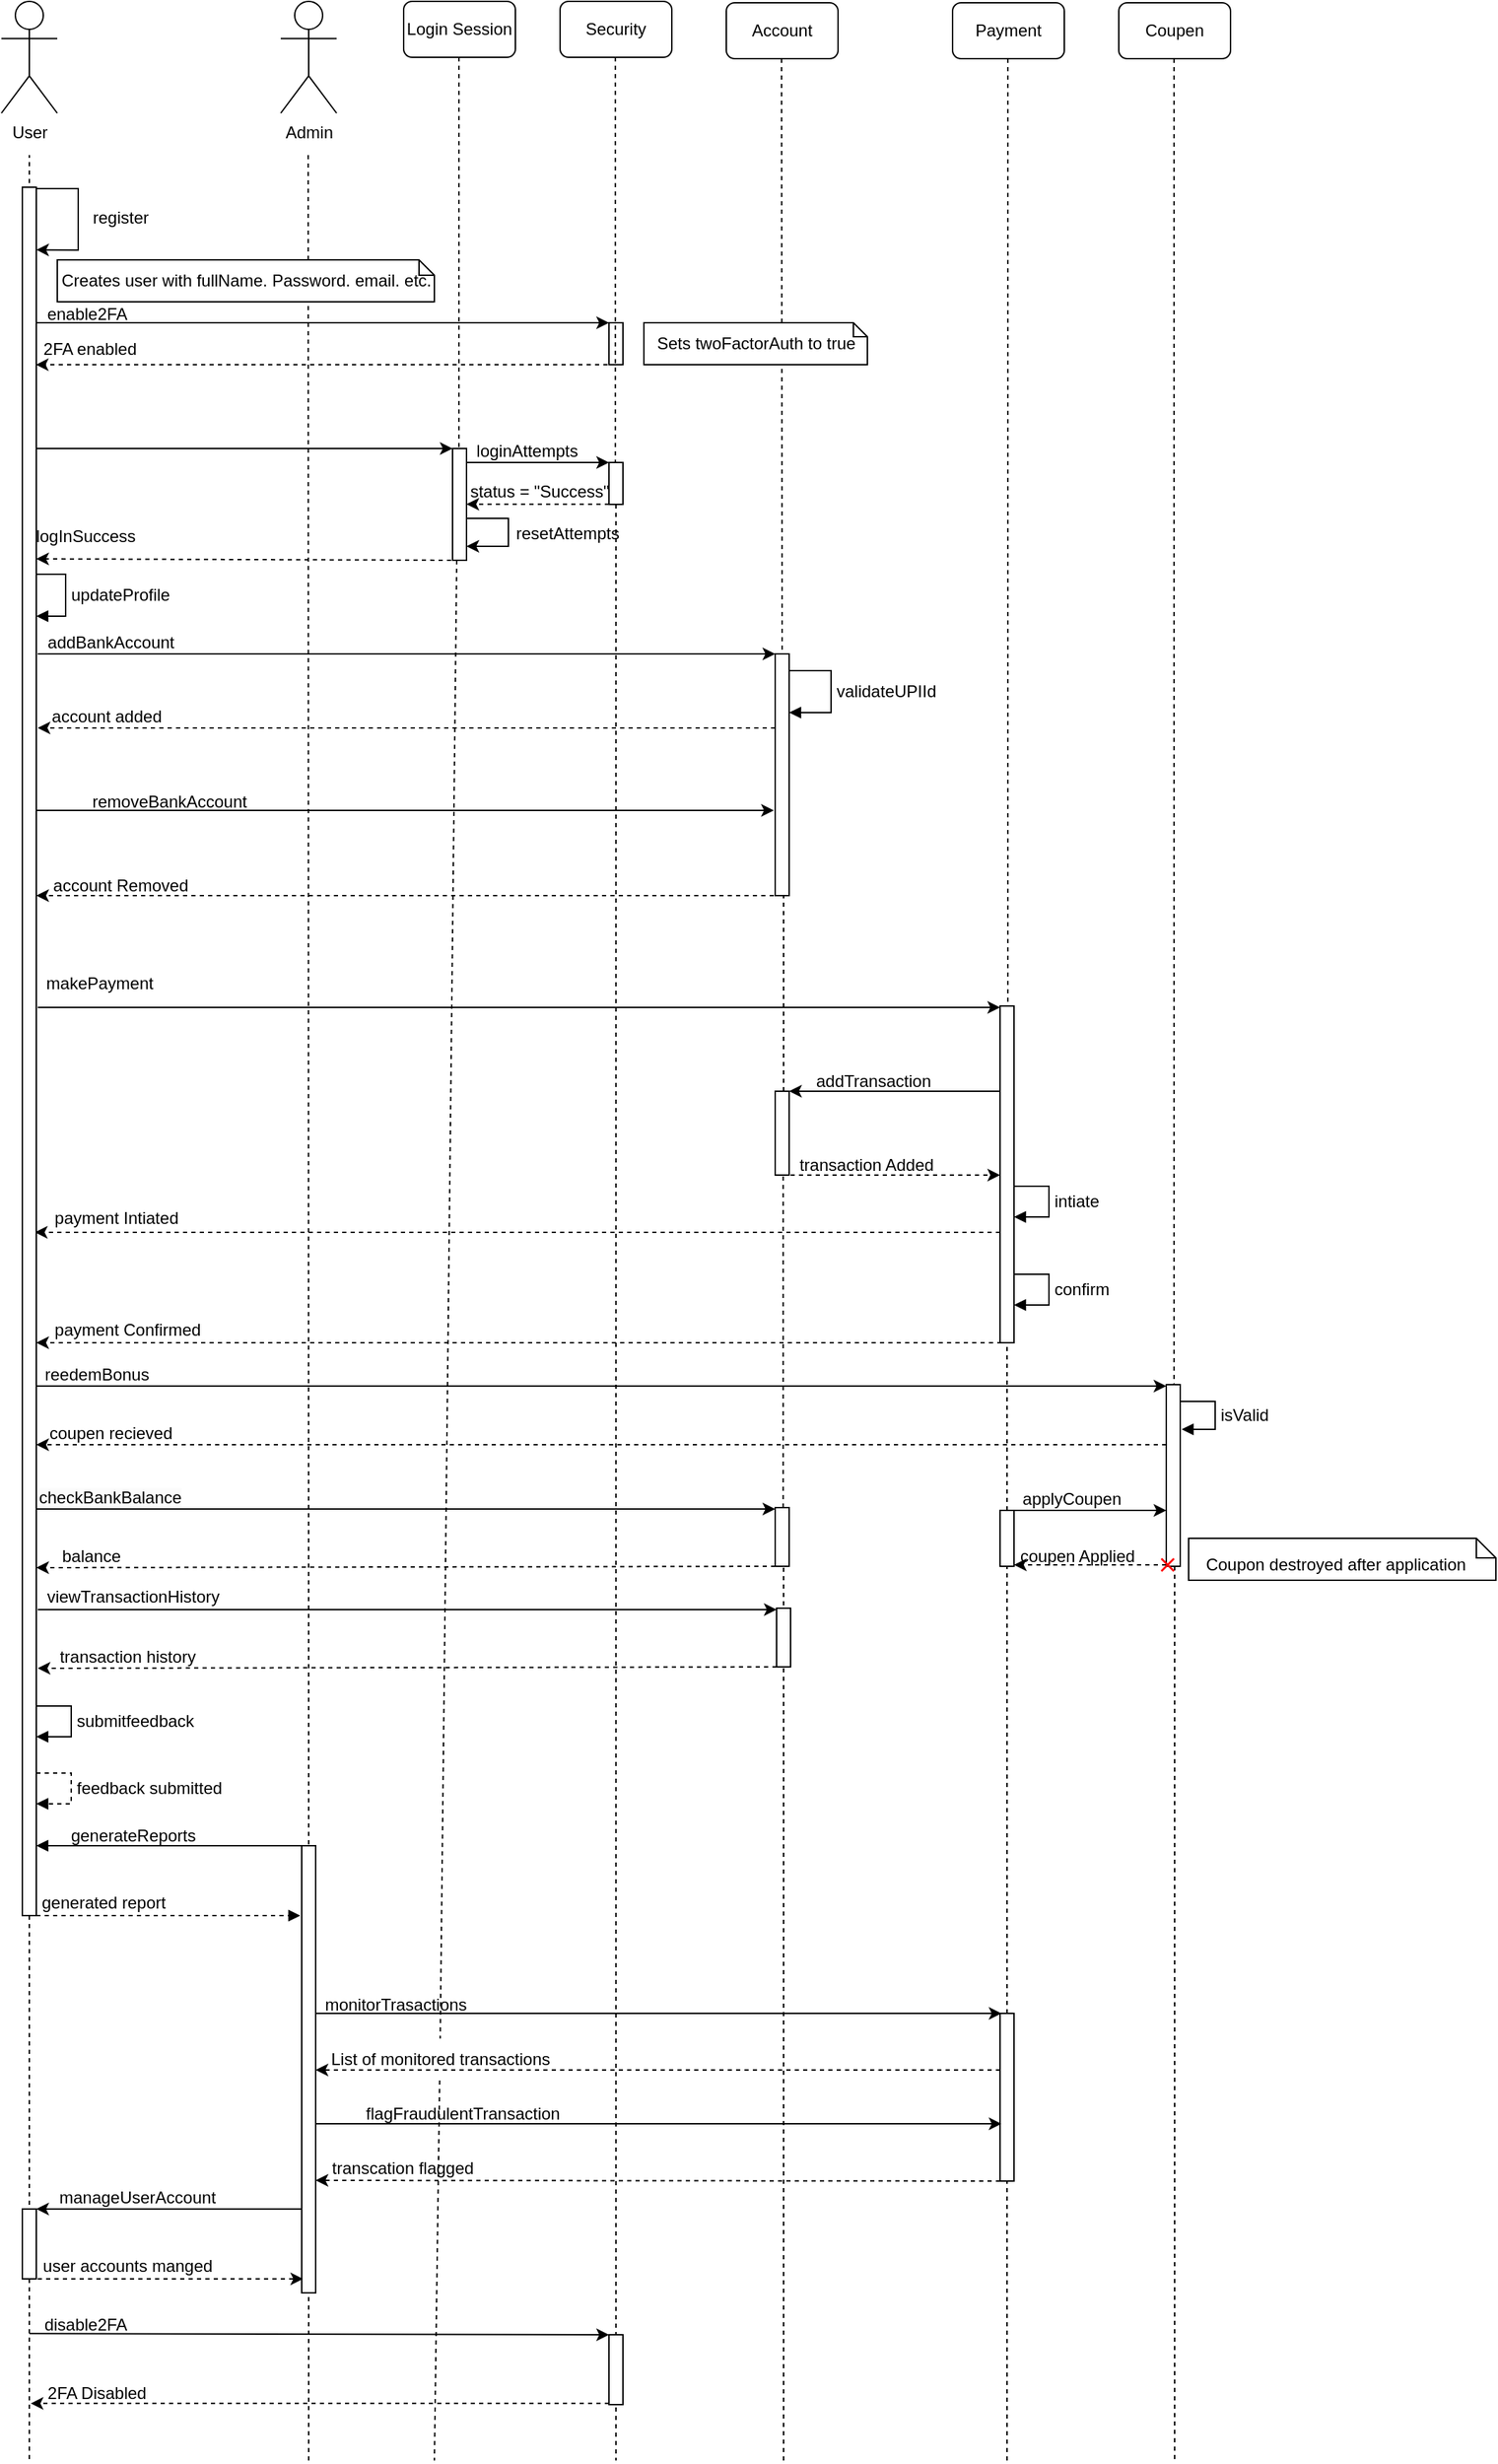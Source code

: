 <mxfile version="21.6.8" type="device">
  <diagram name="Page-1" id="2YBvvXClWsGukQMizWep">
    <mxGraphModel dx="5885" dy="2090" grid="1" gridSize="10" guides="1" tooltips="1" connect="1" arrows="1" fold="1" page="1" pageScale="1" pageWidth="850" pageHeight="1100" math="0" shadow="0">
      <root>
        <mxCell id="0" />
        <mxCell id="1" parent="0" />
        <mxCell id="_C8xXGKPiyyqe-oRyFKB-127" value="" style="endArrow=none;dashed=1;html=1;rounded=0;" edge="1" parent="1">
          <mxGeometry width="50" height="50" relative="1" as="geometry">
            <mxPoint x="-1460.34" y="150" as="sourcePoint" />
            <mxPoint x="-1460" y="1360" as="targetPoint" />
          </mxGeometry>
        </mxCell>
        <mxCell id="_C8xXGKPiyyqe-oRyFKB-1" value="User" style="shape=umlActor;verticalLabelPosition=bottom;verticalAlign=top;html=1;outlineConnect=0;" vertex="1" parent="1">
          <mxGeometry x="-1680" y="40" width="40" height="80" as="geometry" />
        </mxCell>
        <mxCell id="_C8xXGKPiyyqe-oRyFKB-3" value="Admin" style="shape=umlActor;verticalLabelPosition=bottom;verticalAlign=top;html=1;outlineConnect=0;" vertex="1" parent="1">
          <mxGeometry x="-1480" y="40" width="40" height="80" as="geometry" />
        </mxCell>
        <mxCell id="_C8xXGKPiyyqe-oRyFKB-5" value="" style="endArrow=none;dashed=1;html=1;rounded=0;" edge="1" parent="1">
          <mxGeometry width="50" height="50" relative="1" as="geometry">
            <mxPoint x="-1660" y="200" as="sourcePoint" />
            <mxPoint x="-1660" y="150" as="targetPoint" />
          </mxGeometry>
        </mxCell>
        <mxCell id="_C8xXGKPiyyqe-oRyFKB-7" value="" style="endArrow=classic;html=1;rounded=0;entryX=0.5;entryY=0.138;entryDx=0;entryDy=0;entryPerimeter=0;" edge="1" parent="1">
          <mxGeometry width="50" height="50" relative="1" as="geometry">
            <mxPoint x="-1660" y="174" as="sourcePoint" />
            <mxPoint x="-1655" y="217.8" as="targetPoint" />
            <Array as="points">
              <mxPoint x="-1625" y="174" />
              <mxPoint x="-1625" y="218" />
            </Array>
          </mxGeometry>
        </mxCell>
        <mxCell id="_C8xXGKPiyyqe-oRyFKB-11" value="" style="endArrow=classic;html=1;rounded=0;" edge="1" parent="1">
          <mxGeometry width="50" height="50" relative="1" as="geometry">
            <mxPoint x="-1655" y="270" as="sourcePoint" />
            <mxPoint x="-1245" y="270" as="targetPoint" />
          </mxGeometry>
        </mxCell>
        <mxCell id="_C8xXGKPiyyqe-oRyFKB-12" value="" style="shape=note2;boundedLbl=1;whiteSpace=wrap;html=1;size=11;verticalAlign=top;align=center;" vertex="1" parent="1">
          <mxGeometry x="-1640" y="225" width="270" height="30" as="geometry" />
        </mxCell>
        <mxCell id="_C8xXGKPiyyqe-oRyFKB-13" value="Creates user with fullName. Password. email. etc." style="text;html=1;align=center;verticalAlign=middle;resizable=0;points=[];autosize=1;strokeColor=none;fillColor=none;rotation=0;" vertex="1" parent="1">
          <mxGeometry x="-1650" y="225" width="290" height="30" as="geometry" />
        </mxCell>
        <mxCell id="_C8xXGKPiyyqe-oRyFKB-14" value="enable2FA" style="text;html=1;align=center;verticalAlign=middle;resizable=0;points=[];autosize=1;strokeColor=none;fillColor=none;" vertex="1" parent="1">
          <mxGeometry x="-1659" y="249" width="80" height="30" as="geometry" />
        </mxCell>
        <mxCell id="_C8xXGKPiyyqe-oRyFKB-15" value="" style="html=1;labelBackgroundColor=#ffffff;startArrow=none;startFill=0;startSize=6;endArrow=classic;endFill=1;endSize=6;jettySize=auto;orthogonalLoop=1;strokeWidth=1;dashed=1;fontSize=14;rounded=0;entryX=0.087;entryY=1.067;entryDx=0;entryDy=0;entryPerimeter=0;exitX=0.5;exitY=1;exitDx=0;exitDy=0;exitPerimeter=0;" edge="1" parent="1" source="_C8xXGKPiyyqe-oRyFKB-16">
          <mxGeometry width="60" height="60" relative="1" as="geometry">
            <mxPoint x="-1250" y="298" as="sourcePoint" />
            <mxPoint x="-1655.3" y="300.01" as="targetPoint" />
          </mxGeometry>
        </mxCell>
        <mxCell id="_C8xXGKPiyyqe-oRyFKB-18" value="Login Session" style="rounded=1;whiteSpace=wrap;html=1;" vertex="1" parent="1">
          <mxGeometry x="-1392" y="40" width="80" height="40" as="geometry" />
        </mxCell>
        <mxCell id="_C8xXGKPiyyqe-oRyFKB-19" value="2FA enabled" style="text;html=1;align=center;verticalAlign=middle;resizable=0;points=[];autosize=1;strokeColor=none;fillColor=none;" vertex="1" parent="1">
          <mxGeometry x="-1662" y="274" width="90" height="30" as="geometry" />
        </mxCell>
        <mxCell id="_C8xXGKPiyyqe-oRyFKB-21" value="" style="endArrow=none;dashed=1;html=1;rounded=0;" edge="1" parent="1" source="_C8xXGKPiyyqe-oRyFKB-140">
          <mxGeometry width="50" height="50" relative="1" as="geometry">
            <mxPoint x="-1660" y="300" as="sourcePoint" />
            <mxPoint x="-1660" y="1800" as="targetPoint" />
          </mxGeometry>
        </mxCell>
        <mxCell id="_C8xXGKPiyyqe-oRyFKB-22" value="" style="endArrow=none;dashed=1;html=1;rounded=0;" edge="1" parent="1" source="_C8xXGKPiyyqe-oRyFKB-137">
          <mxGeometry width="50" height="50" relative="1" as="geometry">
            <mxPoint x="-1354" y="440" as="sourcePoint" />
            <mxPoint x="-1370" y="1800" as="targetPoint" />
          </mxGeometry>
        </mxCell>
        <mxCell id="_C8xXGKPiyyqe-oRyFKB-23" value="" style="endArrow=classic;html=1;rounded=0;" edge="1" parent="1" target="_C8xXGKPiyyqe-oRyFKB-24">
          <mxGeometry width="50" height="50" relative="1" as="geometry">
            <mxPoint x="-1659" y="360" as="sourcePoint" />
            <mxPoint x="-1360" y="360" as="targetPoint" />
          </mxGeometry>
        </mxCell>
        <mxCell id="_C8xXGKPiyyqe-oRyFKB-25" value="" style="endArrow=none;dashed=1;html=1;rounded=0;" edge="1" parent="1" target="_C8xXGKPiyyqe-oRyFKB-24">
          <mxGeometry width="50" height="50" relative="1" as="geometry">
            <mxPoint x="-1352.42" y="80" as="sourcePoint" />
            <mxPoint x="-1352" y="520" as="targetPoint" />
          </mxGeometry>
        </mxCell>
        <mxCell id="_C8xXGKPiyyqe-oRyFKB-24" value="" style="html=1;points=[];perimeter=orthogonalPerimeter;outlineConnect=0;targetShapes=umlLifeline;portConstraint=eastwest;newEdgeStyle={&quot;edgeStyle&quot;:&quot;elbowEdgeStyle&quot;,&quot;elbow&quot;:&quot;vertical&quot;,&quot;curved&quot;:0,&quot;rounded&quot;:0};" vertex="1" parent="1">
          <mxGeometry x="-1357" y="360" width="10" height="80" as="geometry" />
        </mxCell>
        <mxCell id="_C8xXGKPiyyqe-oRyFKB-26" value="" style="html=1;labelBackgroundColor=#ffffff;startArrow=none;startFill=0;startSize=6;endArrow=classic;endFill=1;endSize=6;jettySize=auto;orthogonalLoop=1;strokeWidth=1;dashed=1;fontSize=14;rounded=0;" edge="1" parent="1">
          <mxGeometry width="60" height="60" relative="1" as="geometry">
            <mxPoint x="-1352" y="440" as="sourcePoint" />
            <mxPoint x="-1655" y="439" as="targetPoint" />
          </mxGeometry>
        </mxCell>
        <mxCell id="_C8xXGKPiyyqe-oRyFKB-27" value="Security" style="rounded=1;whiteSpace=wrap;html=1;" vertex="1" parent="1">
          <mxGeometry x="-1280" y="40" width="80" height="40" as="geometry" />
        </mxCell>
        <mxCell id="_C8xXGKPiyyqe-oRyFKB-28" value="" style="endArrow=none;dashed=1;html=1;rounded=0;" edge="1" parent="1" source="_C8xXGKPiyyqe-oRyFKB-29">
          <mxGeometry width="50" height="50" relative="1" as="geometry">
            <mxPoint x="-1240.42" y="80" as="sourcePoint" />
            <mxPoint x="-1240" y="1800" as="targetPoint" />
          </mxGeometry>
        </mxCell>
        <mxCell id="_C8xXGKPiyyqe-oRyFKB-16" value="" style="html=1;points=[];perimeter=orthogonalPerimeter;outlineConnect=0;targetShapes=umlLifeline;portConstraint=eastwest;newEdgeStyle={&quot;edgeStyle&quot;:&quot;elbowEdgeStyle&quot;,&quot;elbow&quot;:&quot;vertical&quot;,&quot;curved&quot;:0,&quot;rounded&quot;:0};fillStyle=solid;fillColor=#FFFFFF;" vertex="1" parent="1">
          <mxGeometry x="-1245" y="270" width="10" height="30" as="geometry" />
        </mxCell>
        <mxCell id="_C8xXGKPiyyqe-oRyFKB-30" value="" style="endArrow=none;dashed=1;html=1;rounded=0;" edge="1" parent="1" target="_C8xXGKPiyyqe-oRyFKB-29">
          <mxGeometry width="50" height="50" relative="1" as="geometry">
            <mxPoint x="-1240.42" y="80" as="sourcePoint" />
            <mxPoint x="-1240" y="520" as="targetPoint" />
          </mxGeometry>
        </mxCell>
        <mxCell id="_C8xXGKPiyyqe-oRyFKB-29" value="" style="html=1;points=[];perimeter=orthogonalPerimeter;outlineConnect=0;targetShapes=umlLifeline;portConstraint=eastwest;newEdgeStyle={&quot;edgeStyle&quot;:&quot;elbowEdgeStyle&quot;,&quot;elbow&quot;:&quot;vertical&quot;,&quot;curved&quot;:0,&quot;rounded&quot;:0};fillStyle=solid;fillColor=#FFFFFF;" vertex="1" parent="1">
          <mxGeometry x="-1245" y="370" width="10" height="30" as="geometry" />
        </mxCell>
        <mxCell id="_C8xXGKPiyyqe-oRyFKB-31" value="" style="edgeStyle=none;orthogonalLoop=1;jettySize=auto;html=1;rounded=0;fontFamily=Helvetica;fontSize=12;fontColor=default;" edge="1" parent="1">
          <mxGeometry width="80" relative="1" as="geometry">
            <mxPoint x="-1347" y="370" as="sourcePoint" />
            <mxPoint x="-1245" y="370" as="targetPoint" />
            <Array as="points" />
          </mxGeometry>
        </mxCell>
        <mxCell id="_C8xXGKPiyyqe-oRyFKB-32" value="" style="html=1;labelBackgroundColor=#ffffff;startArrow=none;startFill=0;startSize=6;endArrow=classic;endFill=1;endSize=6;jettySize=auto;orthogonalLoop=1;strokeWidth=1;dashed=1;fontSize=14;rounded=0;fontFamily=Helvetica;fontColor=default;" edge="1" parent="1" target="_C8xXGKPiyyqe-oRyFKB-24">
          <mxGeometry width="60" height="60" relative="1" as="geometry">
            <mxPoint x="-1245" y="399.84" as="sourcePoint" />
            <mxPoint x="-1292" y="399.84" as="targetPoint" />
          </mxGeometry>
        </mxCell>
        <mxCell id="_C8xXGKPiyyqe-oRyFKB-33" value="loginAttempts" style="text;html=1;align=center;verticalAlign=middle;resizable=0;points=[];autosize=1;strokeColor=none;fillColor=none;fontSize=12;fontFamily=Helvetica;fontColor=default;" vertex="1" parent="1">
          <mxGeometry x="-1354" y="347" width="100" height="30" as="geometry" />
        </mxCell>
        <mxCell id="_C8xXGKPiyyqe-oRyFKB-34" value="status = &quot;Success&quot;" style="text;html=1;align=center;verticalAlign=middle;resizable=0;points=[];autosize=1;strokeColor=none;fillColor=none;fontSize=12;fontFamily=Helvetica;fontColor=default;" vertex="1" parent="1">
          <mxGeometry x="-1355" y="376" width="120" height="30" as="geometry" />
        </mxCell>
        <mxCell id="_C8xXGKPiyyqe-oRyFKB-35" value="" style="edgeStyle=none;orthogonalLoop=1;jettySize=auto;html=1;rounded=0;fontFamily=Helvetica;fontSize=12;fontColor=default;" edge="1" parent="1" target="_C8xXGKPiyyqe-oRyFKB-24">
          <mxGeometry width="80" relative="1" as="geometry">
            <mxPoint x="-1347" y="410" as="sourcePoint" />
            <mxPoint x="-1344" y="430" as="targetPoint" />
            <Array as="points">
              <mxPoint x="-1317" y="410" />
              <mxPoint x="-1317" y="430" />
            </Array>
          </mxGeometry>
        </mxCell>
        <mxCell id="_C8xXGKPiyyqe-oRyFKB-36" value="resetAttempts" style="text;html=1;align=center;verticalAlign=middle;resizable=0;points=[];autosize=1;strokeColor=none;fillColor=none;fontSize=12;fontFamily=Helvetica;fontColor=default;" vertex="1" parent="1">
          <mxGeometry x="-1325" y="406" width="100" height="30" as="geometry" />
        </mxCell>
        <mxCell id="_C8xXGKPiyyqe-oRyFKB-37" value="logInSuccess" style="text;html=1;align=center;verticalAlign=middle;resizable=0;points=[];autosize=1;strokeColor=none;fillColor=none;fontSize=12;fontFamily=Helvetica;fontColor=default;" vertex="1" parent="1">
          <mxGeometry x="-1665" y="408" width="90" height="30" as="geometry" />
        </mxCell>
        <mxCell id="_C8xXGKPiyyqe-oRyFKB-39" value="updateProfile" style="html=1;align=left;spacingLeft=2;endArrow=block;rounded=0;edgeStyle=orthogonalEdgeStyle;curved=0;rounded=0;fontFamily=Helvetica;fontSize=12;fontColor=default;" edge="1" parent="1">
          <mxGeometry relative="1" as="geometry">
            <mxPoint x="-1655" y="450" as="sourcePoint" />
            <Array as="points">
              <mxPoint x="-1634" y="480" />
            </Array>
            <mxPoint x="-1655" y="480" as="targetPoint" />
          </mxGeometry>
        </mxCell>
        <mxCell id="_C8xXGKPiyyqe-oRyFKB-40" value="" style="edgeStyle=none;orthogonalLoop=1;jettySize=auto;html=1;rounded=0;fontFamily=Helvetica;fontSize=12;fontColor=default;" edge="1" parent="1" target="_C8xXGKPiyyqe-oRyFKB-45">
          <mxGeometry width="80" relative="1" as="geometry">
            <mxPoint x="-1654" y="507" as="sourcePoint" />
            <mxPoint x="-1130" y="510" as="targetPoint" />
            <Array as="points" />
          </mxGeometry>
        </mxCell>
        <mxCell id="_C8xXGKPiyyqe-oRyFKB-41" value="Account" style="rounded=1;whiteSpace=wrap;html=1;" vertex="1" parent="1">
          <mxGeometry x="-1161" y="41" width="80" height="40" as="geometry" />
        </mxCell>
        <mxCell id="_C8xXGKPiyyqe-oRyFKB-42" value="" style="endArrow=none;dashed=1;html=1;rounded=0;" edge="1" parent="1">
          <mxGeometry width="50" height="50" relative="1" as="geometry">
            <mxPoint x="-1121.42" y="81" as="sourcePoint" />
            <mxPoint x="-1121" y="540" as="targetPoint" />
          </mxGeometry>
        </mxCell>
        <mxCell id="_C8xXGKPiyyqe-oRyFKB-45" value="" style="html=1;points=[];perimeter=orthogonalPerimeter;outlineConnect=0;targetShapes=umlLifeline;portConstraint=eastwest;newEdgeStyle={&quot;edgeStyle&quot;:&quot;elbowEdgeStyle&quot;,&quot;elbow&quot;:&quot;vertical&quot;,&quot;curved&quot;:0,&quot;rounded&quot;:0};strokeColor=default;fontFamily=Helvetica;fontSize=12;fontColor=default;fillColor=default;" vertex="1" parent="1">
          <mxGeometry x="-1126" y="507" width="10" height="173" as="geometry" />
        </mxCell>
        <mxCell id="_C8xXGKPiyyqe-oRyFKB-46" value="addBankAccount" style="text;html=1;align=center;verticalAlign=middle;resizable=0;points=[];autosize=1;strokeColor=none;fillColor=none;fontSize=12;fontFamily=Helvetica;fontColor=default;" vertex="1" parent="1">
          <mxGeometry x="-1657" y="484" width="110" height="30" as="geometry" />
        </mxCell>
        <mxCell id="_C8xXGKPiyyqe-oRyFKB-48" value="validateUPIId" style="html=1;align=left;spacingLeft=2;endArrow=block;rounded=0;edgeStyle=orthogonalEdgeStyle;curved=0;rounded=0;fontFamily=Helvetica;fontSize=12;fontColor=default;" edge="1" parent="1">
          <mxGeometry relative="1" as="geometry">
            <mxPoint x="-1116" y="519" as="sourcePoint" />
            <Array as="points">
              <mxPoint x="-1086" y="519" />
              <mxPoint x="-1086" y="549" />
            </Array>
            <mxPoint x="-1116" y="549" as="targetPoint" />
          </mxGeometry>
        </mxCell>
        <mxCell id="_C8xXGKPiyyqe-oRyFKB-50" value="" style="html=1;labelBackgroundColor=#ffffff;startArrow=none;startFill=0;startSize=6;endArrow=classic;endFill=1;endSize=6;jettySize=auto;orthogonalLoop=1;strokeWidth=1;dashed=1;fontSize=14;rounded=0;" edge="1" parent="1" source="_C8xXGKPiyyqe-oRyFKB-45">
          <mxGeometry width="60" height="60" relative="1" as="geometry">
            <mxPoint x="-1130" y="560" as="sourcePoint" />
            <mxPoint x="-1654" y="560" as="targetPoint" />
          </mxGeometry>
        </mxCell>
        <mxCell id="_C8xXGKPiyyqe-oRyFKB-51" value="account added" style="text;html=1;align=center;verticalAlign=middle;resizable=0;points=[];autosize=1;strokeColor=none;fillColor=none;fontSize=12;fontFamily=Helvetica;fontColor=default;" vertex="1" parent="1">
          <mxGeometry x="-1655" y="537" width="100" height="30" as="geometry" />
        </mxCell>
        <mxCell id="_C8xXGKPiyyqe-oRyFKB-52" value="register" style="text;html=1;align=center;verticalAlign=middle;resizable=0;points=[];autosize=1;strokeColor=none;fillColor=none;fontSize=12;fontFamily=Helvetica;fontColor=default;" vertex="1" parent="1">
          <mxGeometry x="-1625" y="180" width="60" height="30" as="geometry" />
        </mxCell>
        <mxCell id="_C8xXGKPiyyqe-oRyFKB-55" value="" style="edgeStyle=none;orthogonalLoop=1;jettySize=auto;html=1;rounded=0;fontFamily=Helvetica;fontSize=12;fontColor=default;" edge="1" parent="1">
          <mxGeometry width="80" relative="1" as="geometry">
            <mxPoint x="-1655" y="619" as="sourcePoint" />
            <mxPoint x="-1127" y="619" as="targetPoint" />
            <Array as="points" />
          </mxGeometry>
        </mxCell>
        <mxCell id="_C8xXGKPiyyqe-oRyFKB-56" value="" style="html=1;labelBackgroundColor=#ffffff;startArrow=none;startFill=0;startSize=6;endArrow=classic;endFill=1;endSize=6;jettySize=auto;orthogonalLoop=1;strokeWidth=1;dashed=1;fontSize=14;rounded=0;" edge="1" parent="1">
          <mxGeometry width="60" height="60" relative="1" as="geometry">
            <mxPoint x="-1127" y="680" as="sourcePoint" />
            <mxPoint x="-1655" y="680" as="targetPoint" />
          </mxGeometry>
        </mxCell>
        <mxCell id="_C8xXGKPiyyqe-oRyFKB-57" value="removeBankAccount" style="text;html=1;align=center;verticalAlign=middle;resizable=0;points=[];autosize=1;strokeColor=none;fillColor=none;fontSize=12;fontFamily=Helvetica;fontColor=default;" vertex="1" parent="1">
          <mxGeometry x="-1625" y="598" width="130" height="30" as="geometry" />
        </mxCell>
        <mxCell id="_C8xXGKPiyyqe-oRyFKB-58" value="account Removed" style="text;html=1;align=center;verticalAlign=middle;resizable=0;points=[];autosize=1;strokeColor=none;fillColor=none;fontSize=12;fontFamily=Helvetica;fontColor=default;" vertex="1" parent="1">
          <mxGeometry x="-1655" y="658" width="120" height="30" as="geometry" />
        </mxCell>
        <mxCell id="_C8xXGKPiyyqe-oRyFKB-61" value="Payment" style="rounded=1;whiteSpace=wrap;html=1;" vertex="1" parent="1">
          <mxGeometry x="-999" y="41" width="80" height="40" as="geometry" />
        </mxCell>
        <mxCell id="_C8xXGKPiyyqe-oRyFKB-62" value="" style="endArrow=none;dashed=1;html=1;rounded=0;" edge="1" parent="1" target="_C8xXGKPiyyqe-oRyFKB-68">
          <mxGeometry width="50" height="50" relative="1" as="geometry">
            <mxPoint x="-959.42" y="81" as="sourcePoint" />
            <mxPoint x="-959" y="540" as="targetPoint" />
          </mxGeometry>
        </mxCell>
        <mxCell id="_C8xXGKPiyyqe-oRyFKB-63" value="" style="shape=note2;boundedLbl=1;whiteSpace=wrap;html=1;size=10;verticalAlign=top;align=center;strokeColor=default;fontFamily=Helvetica;fontSize=12;fontColor=default;fillColor=default;" vertex="1" parent="1">
          <mxGeometry x="-1220" y="270" width="160" height="30" as="geometry" />
        </mxCell>
        <mxCell id="_C8xXGKPiyyqe-oRyFKB-64" value="Sets twoFactorAuth to true" style="text;html=1;align=center;verticalAlign=middle;resizable=0;points=[];autosize=1;strokeColor=none;fillColor=none;fontSize=12;fontFamily=Helvetica;fontColor=default;" vertex="1" parent="1">
          <mxGeometry x="-1225" y="270" width="170" height="30" as="geometry" />
        </mxCell>
        <mxCell id="_C8xXGKPiyyqe-oRyFKB-65" value="Coupen" style="rounded=1;whiteSpace=wrap;html=1;" vertex="1" parent="1">
          <mxGeometry x="-880" y="41" width="80" height="40" as="geometry" />
        </mxCell>
        <mxCell id="_C8xXGKPiyyqe-oRyFKB-66" value="" style="endArrow=none;dashed=1;html=1;rounded=0;" edge="1" parent="1" source="_C8xXGKPiyyqe-oRyFKB-90">
          <mxGeometry width="50" height="50" relative="1" as="geometry">
            <mxPoint x="-840.42" y="81" as="sourcePoint" />
            <mxPoint x="-840" y="1800" as="targetPoint" />
          </mxGeometry>
        </mxCell>
        <mxCell id="_C8xXGKPiyyqe-oRyFKB-67" value="" style="edgeStyle=none;orthogonalLoop=1;jettySize=auto;html=1;rounded=0;fontFamily=Helvetica;fontSize=12;fontColor=default;" edge="1" parent="1" target="_C8xXGKPiyyqe-oRyFKB-68">
          <mxGeometry width="80" relative="1" as="geometry">
            <mxPoint x="-1654" y="760" as="sourcePoint" />
            <mxPoint x="-970" y="760" as="targetPoint" />
            <Array as="points" />
          </mxGeometry>
        </mxCell>
        <mxCell id="_C8xXGKPiyyqe-oRyFKB-68" value="" style="html=1;points=[];perimeter=orthogonalPerimeter;outlineConnect=0;targetShapes=umlLifeline;portConstraint=eastwest;newEdgeStyle={&quot;edgeStyle&quot;:&quot;elbowEdgeStyle&quot;,&quot;elbow&quot;:&quot;vertical&quot;,&quot;curved&quot;:0,&quot;rounded&quot;:0};strokeColor=default;fontFamily=Helvetica;fontSize=12;fontColor=default;fillColor=default;" vertex="1" parent="1">
          <mxGeometry x="-965" y="759" width="10" height="241" as="geometry" />
        </mxCell>
        <mxCell id="_C8xXGKPiyyqe-oRyFKB-69" value="makePayment" style="text;html=1;align=center;verticalAlign=middle;resizable=0;points=[];autosize=1;strokeColor=none;fillColor=none;fontSize=12;fontFamily=Helvetica;fontColor=default;" vertex="1" parent="1">
          <mxGeometry x="-1660" y="728" width="100" height="30" as="geometry" />
        </mxCell>
        <mxCell id="_C8xXGKPiyyqe-oRyFKB-72" value="" style="endArrow=none;dashed=1;html=1;rounded=0;fontFamily=Helvetica;fontSize=12;fontColor=default;" edge="1" parent="1" target="_C8xXGKPiyyqe-oRyFKB-45">
          <mxGeometry width="50" height="50" relative="1" as="geometry">
            <mxPoint x="-1120" y="880" as="sourcePoint" />
            <mxPoint x="-1000" y="720" as="targetPoint" />
          </mxGeometry>
        </mxCell>
        <mxCell id="_C8xXGKPiyyqe-oRyFKB-73" value="" style="html=1;points=[];perimeter=orthogonalPerimeter;outlineConnect=0;targetShapes=umlLifeline;portConstraint=eastwest;newEdgeStyle={&quot;edgeStyle&quot;:&quot;elbowEdgeStyle&quot;,&quot;elbow&quot;:&quot;vertical&quot;,&quot;curved&quot;:0,&quot;rounded&quot;:0};strokeColor=default;fontFamily=Helvetica;fontSize=12;fontColor=default;fillColor=default;" vertex="1" parent="1">
          <mxGeometry x="-1126" y="820" width="10" height="60" as="geometry" />
        </mxCell>
        <mxCell id="_C8xXGKPiyyqe-oRyFKB-74" value="" style="edgeStyle=none;orthogonalLoop=1;jettySize=auto;html=1;rounded=0;fontFamily=Helvetica;fontSize=12;fontColor=default;" edge="1" parent="1" source="_C8xXGKPiyyqe-oRyFKB-68">
          <mxGeometry width="80" relative="1" as="geometry">
            <mxPoint x="-1036" y="820" as="sourcePoint" />
            <mxPoint x="-1116" y="820" as="targetPoint" />
            <Array as="points" />
          </mxGeometry>
        </mxCell>
        <mxCell id="_C8xXGKPiyyqe-oRyFKB-75" value="addTransaction" style="text;html=1;align=center;verticalAlign=middle;resizable=0;points=[];autosize=1;strokeColor=none;fillColor=none;fontSize=12;fontFamily=Helvetica;fontColor=default;" vertex="1" parent="1">
          <mxGeometry x="-1111" y="798" width="110" height="30" as="geometry" />
        </mxCell>
        <mxCell id="_C8xXGKPiyyqe-oRyFKB-77" value="" style="html=1;labelBackgroundColor=#ffffff;startArrow=none;startFill=0;startSize=6;endArrow=classic;endFill=1;endSize=6;jettySize=auto;orthogonalLoop=1;strokeWidth=1;dashed=1;fontSize=14;rounded=0;fontFamily=Helvetica;fontColor=default;" edge="1" parent="1" target="_C8xXGKPiyyqe-oRyFKB-68">
          <mxGeometry width="60" height="60" relative="1" as="geometry">
            <mxPoint x="-1115" y="880" as="sourcePoint" />
            <mxPoint x="-1055" y="820" as="targetPoint" />
          </mxGeometry>
        </mxCell>
        <mxCell id="_C8xXGKPiyyqe-oRyFKB-78" value="transaction Added" style="text;html=1;align=center;verticalAlign=middle;resizable=0;points=[];autosize=1;strokeColor=none;fillColor=none;fontSize=12;fontFamily=Helvetica;fontColor=default;" vertex="1" parent="1">
          <mxGeometry x="-1121" y="858" width="120" height="30" as="geometry" />
        </mxCell>
        <mxCell id="_C8xXGKPiyyqe-oRyFKB-81" value="" style="html=1;labelBackgroundColor=#ffffff;startArrow=none;startFill=0;startSize=6;endArrow=classic;endFill=1;endSize=6;jettySize=auto;orthogonalLoop=1;strokeWidth=1;dashed=1;fontSize=14;rounded=0;fontFamily=Helvetica;fontColor=default;" edge="1" parent="1" source="_C8xXGKPiyyqe-oRyFKB-68">
          <mxGeometry width="60" height="60" relative="1" as="geometry">
            <mxPoint x="-1121" y="921" as="sourcePoint" />
            <mxPoint x="-1656" y="921" as="targetPoint" />
          </mxGeometry>
        </mxCell>
        <mxCell id="_C8xXGKPiyyqe-oRyFKB-82" value="" style="html=1;labelBackgroundColor=#ffffff;startArrow=none;startFill=0;startSize=6;endArrow=classic;endFill=1;endSize=6;jettySize=auto;orthogonalLoop=1;strokeWidth=1;dashed=1;fontSize=14;rounded=0;fontFamily=Helvetica;fontColor=default;" edge="1" parent="1">
          <mxGeometry width="60" height="60" relative="1" as="geometry">
            <mxPoint x="-964" y="1000" as="sourcePoint" />
            <mxPoint x="-1655" y="1000" as="targetPoint" />
          </mxGeometry>
        </mxCell>
        <mxCell id="_C8xXGKPiyyqe-oRyFKB-83" value="payment Intiated" style="text;html=1;align=center;verticalAlign=middle;resizable=0;points=[];autosize=1;strokeColor=none;fillColor=none;fontSize=12;fontFamily=Helvetica;fontColor=default;" vertex="1" parent="1">
          <mxGeometry x="-1653" y="896" width="110" height="30" as="geometry" />
        </mxCell>
        <mxCell id="_C8xXGKPiyyqe-oRyFKB-84" value="payment Confirmed" style="text;html=1;align=center;verticalAlign=middle;resizable=0;points=[];autosize=1;strokeColor=none;fillColor=none;fontSize=12;fontFamily=Helvetica;fontColor=default;" vertex="1" parent="1">
          <mxGeometry x="-1655" y="976" width="130" height="30" as="geometry" />
        </mxCell>
        <mxCell id="_C8xXGKPiyyqe-oRyFKB-86" value="intiate" style="html=1;align=left;spacingLeft=2;endArrow=block;rounded=0;edgeStyle=orthogonalEdgeStyle;curved=0;rounded=0;fontFamily=Helvetica;fontSize=12;fontColor=default;" edge="1" parent="1">
          <mxGeometry relative="1" as="geometry">
            <mxPoint x="-955" y="888" as="sourcePoint" />
            <Array as="points">
              <mxPoint x="-930" y="888" />
              <mxPoint x="-930" y="910" />
            </Array>
            <mxPoint x="-955" y="910" as="targetPoint" />
          </mxGeometry>
        </mxCell>
        <mxCell id="_C8xXGKPiyyqe-oRyFKB-87" value="confirm" style="html=1;align=left;spacingLeft=2;endArrow=block;rounded=0;edgeStyle=orthogonalEdgeStyle;curved=0;rounded=0;fontFamily=Helvetica;fontSize=12;fontColor=default;" edge="1" parent="1">
          <mxGeometry relative="1" as="geometry">
            <mxPoint x="-955" y="951" as="sourcePoint" />
            <Array as="points">
              <mxPoint x="-930" y="951" />
              <mxPoint x="-930" y="973" />
            </Array>
            <mxPoint x="-955" y="973" as="targetPoint" />
          </mxGeometry>
        </mxCell>
        <mxCell id="_C8xXGKPiyyqe-oRyFKB-88" value="" style="edgeStyle=none;orthogonalLoop=1;jettySize=auto;html=1;rounded=0;fontFamily=Helvetica;fontSize=12;fontColor=default;" edge="1" parent="1" source="_C8xXGKPiyyqe-oRyFKB-38">
          <mxGeometry width="80" relative="1" as="geometry">
            <mxPoint x="-1653" y="1031" as="sourcePoint" />
            <mxPoint x="-846.0" y="1031" as="targetPoint" />
            <Array as="points" />
          </mxGeometry>
        </mxCell>
        <mxCell id="_C8xXGKPiyyqe-oRyFKB-89" value="" style="html=1;labelBackgroundColor=#ffffff;startArrow=none;startFill=0;startSize=6;endArrow=classic;endFill=1;endSize=6;jettySize=auto;orthogonalLoop=1;strokeWidth=1;dashed=1;fontSize=14;rounded=0;" edge="1" parent="1">
          <mxGeometry width="60" height="60" relative="1" as="geometry">
            <mxPoint x="-846" y="1073" as="sourcePoint" />
            <mxPoint x="-1655" y="1073" as="targetPoint" />
          </mxGeometry>
        </mxCell>
        <mxCell id="_C8xXGKPiyyqe-oRyFKB-92" value="" style="endArrow=none;dashed=1;html=1;rounded=0;" edge="1" parent="1" target="_C8xXGKPiyyqe-oRyFKB-90">
          <mxGeometry width="50" height="50" relative="1" as="geometry">
            <mxPoint x="-840.42" y="81" as="sourcePoint" />
            <mxPoint x="-840" y="1170" as="targetPoint" />
          </mxGeometry>
        </mxCell>
        <mxCell id="_C8xXGKPiyyqe-oRyFKB-90" value="" style="html=1;points=[];perimeter=orthogonalPerimeter;outlineConnect=0;targetShapes=umlLifeline;portConstraint=eastwest;newEdgeStyle={&quot;edgeStyle&quot;:&quot;elbowEdgeStyle&quot;,&quot;elbow&quot;:&quot;vertical&quot;,&quot;curved&quot;:0,&quot;rounded&quot;:0};strokeColor=default;fontFamily=Helvetica;fontSize=12;fontColor=default;fillColor=default;" vertex="1" parent="1">
          <mxGeometry x="-846" y="1030" width="10" height="130" as="geometry" />
        </mxCell>
        <mxCell id="_C8xXGKPiyyqe-oRyFKB-94" value="isValid" style="html=1;align=left;spacingLeft=2;endArrow=block;rounded=0;edgeStyle=orthogonalEdgeStyle;curved=0;rounded=0;fontFamily=Helvetica;fontSize=12;fontColor=default;" edge="1" parent="1" source="_C8xXGKPiyyqe-oRyFKB-90">
          <mxGeometry relative="1" as="geometry">
            <mxPoint x="-841" y="1042" as="sourcePoint" />
            <Array as="points">
              <mxPoint x="-811" y="1042" />
              <mxPoint x="-811" y="1062" />
            </Array>
            <mxPoint x="-835" y="1062" as="targetPoint" />
          </mxGeometry>
        </mxCell>
        <mxCell id="_C8xXGKPiyyqe-oRyFKB-95" value="reedemBonus" style="text;html=1;align=center;verticalAlign=middle;resizable=0;points=[];autosize=1;strokeColor=none;fillColor=none;fontSize=12;fontFamily=Helvetica;fontColor=default;" vertex="1" parent="1">
          <mxGeometry x="-1662" y="1008" width="100" height="30" as="geometry" />
        </mxCell>
        <mxCell id="_C8xXGKPiyyqe-oRyFKB-96" value="coupen recieved" style="text;html=1;align=center;verticalAlign=middle;resizable=0;points=[];autosize=1;strokeColor=none;fillColor=none;fontSize=12;fontFamily=Helvetica;fontColor=default;" vertex="1" parent="1">
          <mxGeometry x="-1657" y="1050" width="110" height="30" as="geometry" />
        </mxCell>
        <mxCell id="_C8xXGKPiyyqe-oRyFKB-97" value="" style="endArrow=none;dashed=1;html=1;rounded=0;fontFamily=Helvetica;fontSize=12;fontColor=default;" edge="1" parent="1" source="_C8xXGKPiyyqe-oRyFKB-98" target="_C8xXGKPiyyqe-oRyFKB-68">
          <mxGeometry width="50" height="50" relative="1" as="geometry">
            <mxPoint x="-960" y="1310" as="sourcePoint" />
            <mxPoint x="-940" y="840" as="targetPoint" />
          </mxGeometry>
        </mxCell>
        <mxCell id="_C8xXGKPiyyqe-oRyFKB-99" value="" style="endArrow=none;dashed=1;html=1;rounded=0;fontFamily=Helvetica;fontSize=12;fontColor=default;" edge="1" parent="1" target="_C8xXGKPiyyqe-oRyFKB-98">
          <mxGeometry width="50" height="50" relative="1" as="geometry">
            <mxPoint x="-960" y="1480" as="sourcePoint" />
            <mxPoint x="-960" y="1000" as="targetPoint" />
          </mxGeometry>
        </mxCell>
        <mxCell id="_C8xXGKPiyyqe-oRyFKB-98" value="" style="html=1;points=[];perimeter=orthogonalPerimeter;outlineConnect=0;targetShapes=umlLifeline;portConstraint=eastwest;newEdgeStyle={&quot;edgeStyle&quot;:&quot;elbowEdgeStyle&quot;,&quot;elbow&quot;:&quot;vertical&quot;,&quot;curved&quot;:0,&quot;rounded&quot;:0};strokeColor=default;fontFamily=Helvetica;fontSize=12;fontColor=default;fillColor=default;" vertex="1" parent="1">
          <mxGeometry x="-965" y="1120" width="10" height="40" as="geometry" />
        </mxCell>
        <mxCell id="_C8xXGKPiyyqe-oRyFKB-100" value="" style="edgeStyle=none;orthogonalLoop=1;jettySize=auto;html=1;rounded=0;fontFamily=Helvetica;fontSize=12;fontColor=default;" edge="1" parent="1" target="_C8xXGKPiyyqe-oRyFKB-90">
          <mxGeometry width="80" relative="1" as="geometry">
            <mxPoint x="-956" y="1120" as="sourcePoint" />
            <mxPoint x="-876" y="1120" as="targetPoint" />
            <Array as="points" />
          </mxGeometry>
        </mxCell>
        <mxCell id="_C8xXGKPiyyqe-oRyFKB-101" value="applyCoupen" style="text;html=1;align=center;verticalAlign=middle;resizable=0;points=[];autosize=1;strokeColor=none;fillColor=none;fontSize=12;fontFamily=Helvetica;fontColor=default;" vertex="1" parent="1">
          <mxGeometry x="-959" y="1097" width="90" height="30" as="geometry" />
        </mxCell>
        <mxCell id="_C8xXGKPiyyqe-oRyFKB-102" value="" style="html=1;labelBackgroundColor=#ffffff;startArrow=none;startFill=0;startSize=6;endArrow=classic;endFill=1;endSize=6;jettySize=auto;orthogonalLoop=1;strokeWidth=1;dashed=1;fontSize=14;rounded=0;fontFamily=Helvetica;fontColor=default;" edge="1" parent="1" source="_C8xXGKPiyyqe-oRyFKB-90">
          <mxGeometry width="60" height="60" relative="1" as="geometry">
            <mxPoint x="-870" y="1159" as="sourcePoint" />
            <mxPoint x="-955" y="1159" as="targetPoint" />
          </mxGeometry>
        </mxCell>
        <mxCell id="_C8xXGKPiyyqe-oRyFKB-103" value="coupen Applied" style="text;html=1;align=center;verticalAlign=middle;resizable=0;points=[];autosize=1;strokeColor=none;fillColor=none;fontSize=12;fontFamily=Helvetica;fontColor=default;" vertex="1" parent="1">
          <mxGeometry x="-965" y="1138" width="110" height="30" as="geometry" />
        </mxCell>
        <mxCell id="_C8xXGKPiyyqe-oRyFKB-104" value="" style="shape=mxgraph.mockup.markup.redX;fillColor=#ff0000;html=1;shadow=0;whiteSpace=wrap;strokeColor=none;fontFamily=Helvetica;fontSize=12;fontColor=default;" vertex="1" parent="1">
          <mxGeometry x="-850" y="1154" width="10" height="10" as="geometry" />
        </mxCell>
        <mxCell id="_C8xXGKPiyyqe-oRyFKB-106" value="" style="shape=note2;boundedLbl=1;whiteSpace=wrap;html=1;size=14;verticalAlign=top;align=center;strokeColor=default;fontFamily=Helvetica;fontSize=12;fontColor=default;fillColor=default;" vertex="1" parent="1">
          <mxGeometry x="-830" y="1140" width="220" height="30" as="geometry" />
        </mxCell>
        <mxCell id="_C8xXGKPiyyqe-oRyFKB-107" value="Coupon destroyed after application" style="text;html=1;align=center;verticalAlign=middle;resizable=0;points=[];autosize=1;strokeColor=none;fillColor=none;fontSize=12;fontFamily=Helvetica;fontColor=default;" vertex="1" parent="1">
          <mxGeometry x="-830" y="1144" width="210" height="30" as="geometry" />
        </mxCell>
        <mxCell id="_C8xXGKPiyyqe-oRyFKB-108" value="" style="endArrow=classic;html=1;rounded=0;fontFamily=Helvetica;fontSize=12;fontColor=default;" edge="1" parent="1">
          <mxGeometry width="50" height="50" relative="1" as="geometry">
            <mxPoint x="-1655" y="1119.0" as="sourcePoint" />
            <mxPoint x="-1126.0" y="1119.0" as="targetPoint" />
            <Array as="points">
              <mxPoint x="-1583" y="1119" />
            </Array>
          </mxGeometry>
        </mxCell>
        <mxCell id="_C8xXGKPiyyqe-oRyFKB-110" value="" style="endArrow=none;dashed=1;html=1;rounded=0;fontFamily=Helvetica;fontSize=12;fontColor=default;entryX=0.006;entryY=0.732;entryDx=0;entryDy=0;entryPerimeter=0;" edge="1" parent="1" source="_C8xXGKPiyyqe-oRyFKB-112" target="_C8xXGKPiyyqe-oRyFKB-78">
          <mxGeometry width="50" height="50" relative="1" as="geometry">
            <mxPoint x="-1120" y="1330" as="sourcePoint" />
            <mxPoint x="-1360" y="850" as="targetPoint" />
          </mxGeometry>
        </mxCell>
        <mxCell id="_C8xXGKPiyyqe-oRyFKB-111" value="&lt;span style=&quot;color: rgb(0, 0, 0); font-family: Helvetica; font-size: 12px; font-style: normal; font-variant-ligatures: normal; font-variant-caps: normal; font-weight: 400; letter-spacing: normal; orphans: 2; text-align: center; text-indent: 0px; text-transform: none; widows: 2; word-spacing: 0px; -webkit-text-stroke-width: 0px; background-color: rgb(251, 251, 251); text-decoration-thickness: initial; text-decoration-style: initial; text-decoration-color: initial; float: none; display: inline !important;&quot;&gt;checkBankBalance&lt;/span&gt;" style="text;whiteSpace=wrap;html=1;fontSize=12;fontFamily=Helvetica;fontColor=default;" vertex="1" parent="1">
          <mxGeometry x="-1655" y="1097" width="140" height="40" as="geometry" />
        </mxCell>
        <mxCell id="_C8xXGKPiyyqe-oRyFKB-113" value="" style="endArrow=none;dashed=1;html=1;rounded=0;fontFamily=Helvetica;fontSize=12;fontColor=default;" edge="1" parent="1" target="_C8xXGKPiyyqe-oRyFKB-112">
          <mxGeometry width="50" height="50" relative="1" as="geometry">
            <mxPoint x="-1120" y="1800" as="sourcePoint" />
            <mxPoint x="-1120" y="880" as="targetPoint" />
          </mxGeometry>
        </mxCell>
        <mxCell id="_C8xXGKPiyyqe-oRyFKB-112" value="" style="html=1;points=[];perimeter=orthogonalPerimeter;outlineConnect=0;targetShapes=umlLifeline;portConstraint=eastwest;newEdgeStyle={&quot;edgeStyle&quot;:&quot;elbowEdgeStyle&quot;,&quot;elbow&quot;:&quot;vertical&quot;,&quot;curved&quot;:0,&quot;rounded&quot;:0};strokeColor=default;fontFamily=Helvetica;fontSize=12;fontColor=default;fillColor=default;" vertex="1" parent="1">
          <mxGeometry x="-1126" y="1118" width="10" height="42" as="geometry" />
        </mxCell>
        <mxCell id="_C8xXGKPiyyqe-oRyFKB-114" value="" style="html=1;labelBackgroundColor=#ffffff;startArrow=none;startFill=0;startSize=6;endArrow=classic;endFill=1;endSize=6;jettySize=auto;orthogonalLoop=1;strokeWidth=1;dashed=1;fontSize=14;rounded=0;fontFamily=Helvetica;fontColor=default;" edge="1" parent="1" source="_C8xXGKPiyyqe-oRyFKB-112">
          <mxGeometry width="60" height="60" relative="1" as="geometry">
            <mxPoint x="-964" y="1161" as="sourcePoint" />
            <mxPoint x="-1655" y="1161" as="targetPoint" />
          </mxGeometry>
        </mxCell>
        <mxCell id="_C8xXGKPiyyqe-oRyFKB-115" value="&amp;nbsp; &amp;nbsp;balance" style="text;html=1;align=center;verticalAlign=middle;resizable=0;points=[];autosize=1;strokeColor=none;fillColor=none;fontSize=12;fontFamily=Helvetica;fontColor=default;" vertex="1" parent="1">
          <mxGeometry x="-1661" y="1138" width="80" height="30" as="geometry" />
        </mxCell>
        <mxCell id="_C8xXGKPiyyqe-oRyFKB-116" value="" style="endArrow=classic;html=1;rounded=0;fontFamily=Helvetica;fontSize=12;fontColor=default;" edge="1" parent="1">
          <mxGeometry width="50" height="50" relative="1" as="geometry">
            <mxPoint x="-1654" y="1191.0" as="sourcePoint" />
            <mxPoint x="-1125.0" y="1191.0" as="targetPoint" />
            <Array as="points">
              <mxPoint x="-1582" y="1191" />
            </Array>
          </mxGeometry>
        </mxCell>
        <mxCell id="_C8xXGKPiyyqe-oRyFKB-117" value="" style="html=1;points=[];perimeter=orthogonalPerimeter;outlineConnect=0;targetShapes=umlLifeline;portConstraint=eastwest;newEdgeStyle={&quot;edgeStyle&quot;:&quot;elbowEdgeStyle&quot;,&quot;elbow&quot;:&quot;vertical&quot;,&quot;curved&quot;:0,&quot;rounded&quot;:0};strokeColor=default;fontFamily=Helvetica;fontSize=12;fontColor=default;fillColor=default;" vertex="1" parent="1">
          <mxGeometry x="-1125" y="1190" width="10" height="42" as="geometry" />
        </mxCell>
        <mxCell id="_C8xXGKPiyyqe-oRyFKB-118" value="" style="html=1;labelBackgroundColor=#ffffff;startArrow=none;startFill=0;startSize=6;endArrow=classic;endFill=1;endSize=6;jettySize=auto;orthogonalLoop=1;strokeWidth=1;dashed=1;fontSize=14;rounded=0;fontFamily=Helvetica;fontColor=default;" edge="1" parent="1" source="_C8xXGKPiyyqe-oRyFKB-117">
          <mxGeometry width="60" height="60" relative="1" as="geometry">
            <mxPoint x="-963" y="1233" as="sourcePoint" />
            <mxPoint x="-1654" y="1233" as="targetPoint" />
          </mxGeometry>
        </mxCell>
        <mxCell id="_C8xXGKPiyyqe-oRyFKB-119" value="viewTransactionHistory" style="text;html=1;align=center;verticalAlign=middle;resizable=0;points=[];autosize=1;strokeColor=none;fillColor=none;fontSize=12;fontFamily=Helvetica;fontColor=default;" vertex="1" parent="1">
          <mxGeometry x="-1661" y="1167" width="150" height="30" as="geometry" />
        </mxCell>
        <mxCell id="_C8xXGKPiyyqe-oRyFKB-121" value="transaction history" style="text;html=1;align=center;verticalAlign=middle;resizable=0;points=[];autosize=1;strokeColor=none;fillColor=none;fontSize=12;fontFamily=Helvetica;fontColor=default;" vertex="1" parent="1">
          <mxGeometry x="-1650" y="1210" width="120" height="30" as="geometry" />
        </mxCell>
        <mxCell id="_C8xXGKPiyyqe-oRyFKB-124" value="submitfeedback" style="html=1;align=left;spacingLeft=2;endArrow=block;rounded=0;edgeStyle=orthogonalEdgeStyle;curved=0;rounded=0;fontFamily=Helvetica;fontSize=12;fontColor=default;" edge="1" parent="1">
          <mxGeometry relative="1" as="geometry">
            <mxPoint x="-1655" y="1260" as="sourcePoint" />
            <Array as="points">
              <mxPoint x="-1630" y="1260" />
              <mxPoint x="-1630" y="1282" />
            </Array>
            <mxPoint x="-1655" y="1282" as="targetPoint" />
          </mxGeometry>
        </mxCell>
        <mxCell id="_C8xXGKPiyyqe-oRyFKB-125" value="feedback submitted" style="html=1;align=left;spacingLeft=2;endArrow=block;rounded=0;edgeStyle=orthogonalEdgeStyle;curved=0;rounded=0;fontFamily=Helvetica;fontSize=12;fontColor=default;dashed=1;" edge="1" parent="1">
          <mxGeometry relative="1" as="geometry">
            <mxPoint x="-1655" y="1308" as="sourcePoint" />
            <Array as="points">
              <mxPoint x="-1630" y="1308" />
              <mxPoint x="-1630" y="1330" />
            </Array>
            <mxPoint x="-1655" y="1330" as="targetPoint" />
          </mxGeometry>
        </mxCell>
        <mxCell id="_C8xXGKPiyyqe-oRyFKB-128" value="" style="html=1;points=[];perimeter=orthogonalPerimeter;outlineConnect=0;targetShapes=umlLifeline;portConstraint=eastwest;newEdgeStyle={&quot;edgeStyle&quot;:&quot;elbowEdgeStyle&quot;,&quot;elbow&quot;:&quot;vertical&quot;,&quot;curved&quot;:0,&quot;rounded&quot;:0};strokeColor=default;fontFamily=Helvetica;fontSize=12;fontColor=default;fillColor=default;" vertex="1" parent="1">
          <mxGeometry x="-1465" y="1360" width="10" height="320" as="geometry" />
        </mxCell>
        <mxCell id="_C8xXGKPiyyqe-oRyFKB-129" value="" style="html=1;align=left;spacingLeft=2;endArrow=block;rounded=0;rounded=0;fontFamily=Helvetica;fontSize=12;fontColor=default;" edge="1" parent="1">
          <mxGeometry relative="1" as="geometry">
            <mxPoint x="-1465" y="1360" as="sourcePoint" />
            <mxPoint x="-1655" y="1360" as="targetPoint" />
          </mxGeometry>
        </mxCell>
        <mxCell id="_C8xXGKPiyyqe-oRyFKB-130" value="" style="html=1;align=left;spacingLeft=2;endArrow=block;rounded=0;rounded=0;fontFamily=Helvetica;fontSize=12;fontColor=default;dashed=1;" edge="1" parent="1">
          <mxGeometry relative="1" as="geometry">
            <mxPoint x="-1655" y="1410" as="sourcePoint" />
            <mxPoint x="-1466" y="1410" as="targetPoint" />
          </mxGeometry>
        </mxCell>
        <mxCell id="_C8xXGKPiyyqe-oRyFKB-131" value="" style="html=1;points=[];perimeter=orthogonalPerimeter;outlineConnect=0;targetShapes=umlLifeline;portConstraint=eastwest;newEdgeStyle={&quot;edgeStyle&quot;:&quot;elbowEdgeStyle&quot;,&quot;elbow&quot;:&quot;vertical&quot;,&quot;curved&quot;:0,&quot;rounded&quot;:0};strokeColor=default;fontFamily=Helvetica;fontSize=12;fontColor=default;fillColor=default;" vertex="1" parent="1">
          <mxGeometry x="-965" y="1480" width="10" height="120" as="geometry" />
        </mxCell>
        <mxCell id="_C8xXGKPiyyqe-oRyFKB-132" value="" style="endArrow=classic;html=1;rounded=0;fontFamily=Helvetica;fontSize=12;fontColor=default;" edge="1" parent="1" source="_C8xXGKPiyyqe-oRyFKB-128">
          <mxGeometry width="50" height="50" relative="1" as="geometry">
            <mxPoint x="-1450" y="1480" as="sourcePoint" />
            <mxPoint x="-964.0" y="1480.0" as="targetPoint" />
            <Array as="points">
              <mxPoint x="-1421" y="1480" />
            </Array>
          </mxGeometry>
        </mxCell>
        <mxCell id="_C8xXGKPiyyqe-oRyFKB-133" value="" style="html=1;labelBackgroundColor=#ffffff;startArrow=none;startFill=0;startSize=6;endArrow=classic;endFill=1;endSize=6;jettySize=auto;orthogonalLoop=1;strokeWidth=1;dashed=1;fontSize=14;rounded=0;fontFamily=Helvetica;fontColor=default;" edge="1" parent="1" source="_C8xXGKPiyyqe-oRyFKB-131">
          <mxGeometry width="60" height="60" relative="1" as="geometry">
            <mxPoint x="-926" y="1519.5" as="sourcePoint" />
            <mxPoint x="-1455" y="1520.5" as="targetPoint" />
          </mxGeometry>
        </mxCell>
        <mxCell id="_C8xXGKPiyyqe-oRyFKB-134" value="" style="endArrow=classic;html=1;rounded=0;fontFamily=Helvetica;fontSize=12;fontColor=default;" edge="1" parent="1">
          <mxGeometry width="50" height="50" relative="1" as="geometry">
            <mxPoint x="-1455" y="1559" as="sourcePoint" />
            <mxPoint x="-964.0" y="1559.0" as="targetPoint" />
            <Array as="points">
              <mxPoint x="-1421" y="1559" />
            </Array>
          </mxGeometry>
        </mxCell>
        <mxCell id="_C8xXGKPiyyqe-oRyFKB-135" value="" style="html=1;labelBackgroundColor=#ffffff;startArrow=none;startFill=0;startSize=6;endArrow=classic;endFill=1;endSize=6;jettySize=auto;orthogonalLoop=1;strokeWidth=1;dashed=1;fontSize=14;rounded=0;fontFamily=Helvetica;fontColor=default;" edge="1" parent="1">
          <mxGeometry width="60" height="60" relative="1" as="geometry">
            <mxPoint x="-965" y="1600" as="sourcePoint" />
            <mxPoint x="-1455" y="1599.5" as="targetPoint" />
          </mxGeometry>
        </mxCell>
        <mxCell id="_C8xXGKPiyyqe-oRyFKB-136" value="monitorTrasactions" style="text;html=1;align=center;verticalAlign=middle;resizable=0;points=[];autosize=1;strokeColor=none;fillColor=none;fontSize=12;fontFamily=Helvetica;fontColor=default;" vertex="1" parent="1">
          <mxGeometry x="-1463" y="1459" width="130" height="30" as="geometry" />
        </mxCell>
        <mxCell id="_C8xXGKPiyyqe-oRyFKB-138" value="flagFraudulentTransaction" style="text;html=1;align=center;verticalAlign=middle;resizable=0;points=[];autosize=1;strokeColor=none;fillColor=none;fontSize=12;fontFamily=Helvetica;fontColor=default;" vertex="1" parent="1">
          <mxGeometry x="-1430" y="1537" width="160" height="30" as="geometry" />
        </mxCell>
        <mxCell id="_C8xXGKPiyyqe-oRyFKB-139" value="transcation flagged" style="text;html=1;align=center;verticalAlign=middle;resizable=0;points=[];autosize=1;strokeColor=none;fillColor=none;fontSize=12;fontFamily=Helvetica;fontColor=default;" vertex="1" parent="1">
          <mxGeometry x="-1453" y="1576" width="120" height="30" as="geometry" />
        </mxCell>
        <mxCell id="_C8xXGKPiyyqe-oRyFKB-141" value="" style="endArrow=none;dashed=1;html=1;rounded=0;" edge="1" parent="1" target="_C8xXGKPiyyqe-oRyFKB-140">
          <mxGeometry width="50" height="50" relative="1" as="geometry">
            <mxPoint x="-1660" y="300" as="sourcePoint" />
            <mxPoint x="-1660" y="1680" as="targetPoint" />
          </mxGeometry>
        </mxCell>
        <mxCell id="_C8xXGKPiyyqe-oRyFKB-140" value="" style="html=1;points=[];perimeter=orthogonalPerimeter;outlineConnect=0;targetShapes=umlLifeline;portConstraint=eastwest;newEdgeStyle={&quot;edgeStyle&quot;:&quot;elbowEdgeStyle&quot;,&quot;elbow&quot;:&quot;vertical&quot;,&quot;curved&quot;:0,&quot;rounded&quot;:0};strokeColor=default;fontFamily=Helvetica;fontSize=12;fontColor=default;fillColor=default;" vertex="1" parent="1">
          <mxGeometry x="-1665" y="1620" width="10" height="50" as="geometry" />
        </mxCell>
        <mxCell id="_C8xXGKPiyyqe-oRyFKB-142" value="generateReports" style="text;html=1;align=center;verticalAlign=middle;resizable=0;points=[];autosize=1;strokeColor=none;fillColor=none;fontSize=12;fontFamily=Helvetica;fontColor=default;" vertex="1" parent="1">
          <mxGeometry x="-1641" y="1338" width="110" height="30" as="geometry" />
        </mxCell>
        <mxCell id="_C8xXGKPiyyqe-oRyFKB-143" value="&lt;span style=&quot;color: rgb(0, 0, 0); font-family: Helvetica; font-size: 12px; font-style: normal; font-variant-ligatures: normal; font-variant-caps: normal; font-weight: 400; letter-spacing: normal; orphans: 2; text-align: left; text-indent: 0px; text-transform: none; widows: 2; word-spacing: 0px; -webkit-text-stroke-width: 0px; background-color: rgb(255, 255, 255); text-decoration-thickness: initial; text-decoration-style: initial; text-decoration-color: initial; float: none; display: inline !important;&quot;&gt;generated report&lt;/span&gt;" style="text;whiteSpace=wrap;html=1;fontSize=12;fontFamily=Helvetica;fontColor=default;" vertex="1" parent="1">
          <mxGeometry x="-1653" y="1387" width="93" height="40" as="geometry" />
        </mxCell>
        <mxCell id="_C8xXGKPiyyqe-oRyFKB-144" value="" style="edgeStyle=none;orthogonalLoop=1;jettySize=auto;html=1;rounded=0;fontFamily=Helvetica;fontSize=12;fontColor=default;" edge="1" parent="1">
          <mxGeometry width="80" relative="1" as="geometry">
            <mxPoint x="-1465" y="1620" as="sourcePoint" />
            <mxPoint x="-1655" y="1620" as="targetPoint" />
            <Array as="points" />
          </mxGeometry>
        </mxCell>
        <mxCell id="_C8xXGKPiyyqe-oRyFKB-145" value="" style="edgeStyle=none;orthogonalLoop=1;jettySize=auto;html=1;rounded=0;fontFamily=Helvetica;fontSize=12;fontColor=default;dashed=1;" edge="1" parent="1">
          <mxGeometry width="80" relative="1" as="geometry">
            <mxPoint x="-1654" y="1670" as="sourcePoint" />
            <mxPoint x="-1464" y="1670" as="targetPoint" />
            <Array as="points" />
          </mxGeometry>
        </mxCell>
        <mxCell id="_C8xXGKPiyyqe-oRyFKB-146" value="manageUserAccount" style="text;html=1;align=center;verticalAlign=middle;resizable=0;points=[];autosize=1;strokeColor=none;fillColor=none;fontSize=12;fontFamily=Helvetica;fontColor=default;" vertex="1" parent="1">
          <mxGeometry x="-1653" y="1597" width="140" height="30" as="geometry" />
        </mxCell>
        <mxCell id="_C8xXGKPiyyqe-oRyFKB-147" value="user accounts manged" style="text;html=1;align=center;verticalAlign=middle;resizable=0;points=[];autosize=1;strokeColor=none;fillColor=none;fontSize=12;fontFamily=Helvetica;fontColor=default;" vertex="1" parent="1">
          <mxGeometry x="-1660" y="1646" width="140" height="30" as="geometry" />
        </mxCell>
        <mxCell id="_C8xXGKPiyyqe-oRyFKB-148" value="" style="endArrow=none;dashed=1;html=1;rounded=0;fontFamily=Helvetica;fontSize=12;fontColor=default;" edge="1" parent="1">
          <mxGeometry width="50" height="50" relative="1" as="geometry">
            <mxPoint x="-1460" y="1800" as="sourcePoint" />
            <mxPoint x="-1460" y="1680" as="targetPoint" />
          </mxGeometry>
        </mxCell>
        <mxCell id="_C8xXGKPiyyqe-oRyFKB-149" value="" style="endArrow=none;dashed=1;html=1;rounded=0;fontFamily=Helvetica;fontSize=12;fontColor=default;" edge="1" parent="1" target="_C8xXGKPiyyqe-oRyFKB-131">
          <mxGeometry width="50" height="50" relative="1" as="geometry">
            <mxPoint x="-960" y="1800" as="sourcePoint" />
            <mxPoint x="-1130" y="1630" as="targetPoint" />
          </mxGeometry>
        </mxCell>
        <mxCell id="_C8xXGKPiyyqe-oRyFKB-158" value="" style="html=1;points=[];perimeter=orthogonalPerimeter;outlineConnect=0;targetShapes=umlLifeline;portConstraint=eastwest;newEdgeStyle={&quot;edgeStyle&quot;:&quot;elbowEdgeStyle&quot;,&quot;elbow&quot;:&quot;vertical&quot;,&quot;curved&quot;:0,&quot;rounded&quot;:0};strokeColor=default;fontFamily=Helvetica;fontSize=12;fontColor=default;fillColor=default;" vertex="1" parent="1">
          <mxGeometry x="-1245" y="1710" width="10" height="50" as="geometry" />
        </mxCell>
        <mxCell id="_C8xXGKPiyyqe-oRyFKB-159" value="" style="edgeStyle=none;orthogonalLoop=1;jettySize=auto;html=1;rounded=0;fontFamily=Helvetica;fontSize=12;fontColor=default;" edge="1" parent="1" target="_C8xXGKPiyyqe-oRyFKB-158">
          <mxGeometry width="80" relative="1" as="geometry">
            <mxPoint x="-1660" y="1709.17" as="sourcePoint" />
            <mxPoint x="-1240" y="1700" as="targetPoint" />
            <Array as="points" />
          </mxGeometry>
        </mxCell>
        <mxCell id="_C8xXGKPiyyqe-oRyFKB-160" value="" style="edgeStyle=none;orthogonalLoop=1;jettySize=auto;html=1;rounded=0;fontFamily=Helvetica;fontSize=12;fontColor=default;dashed=1;" edge="1" parent="1" source="_C8xXGKPiyyqe-oRyFKB-158">
          <mxGeometry width="80" relative="1" as="geometry">
            <mxPoint x="-1469" y="1759.17" as="sourcePoint" />
            <mxPoint x="-1659" y="1759.17" as="targetPoint" />
            <Array as="points" />
          </mxGeometry>
        </mxCell>
        <mxCell id="_C8xXGKPiyyqe-oRyFKB-161" value="disable2FA" style="text;html=1;align=center;verticalAlign=middle;resizable=0;points=[];autosize=1;strokeColor=none;fillColor=none;fontSize=12;fontFamily=Helvetica;fontColor=default;" vertex="1" parent="1">
          <mxGeometry x="-1660" y="1688" width="80" height="30" as="geometry" />
        </mxCell>
        <mxCell id="_C8xXGKPiyyqe-oRyFKB-162" value="2FA Disabled" style="text;html=1;align=center;verticalAlign=middle;resizable=0;points=[];autosize=1;strokeColor=none;fillColor=none;fontSize=12;fontFamily=Helvetica;fontColor=default;" vertex="1" parent="1">
          <mxGeometry x="-1657" y="1737" width="90" height="30" as="geometry" />
        </mxCell>
        <mxCell id="_C8xXGKPiyyqe-oRyFKB-38" value="" style="html=1;points=[];perimeter=orthogonalPerimeter;outlineConnect=0;targetShapes=umlLifeline;portConstraint=eastwest;newEdgeStyle={&quot;edgeStyle&quot;:&quot;elbowEdgeStyle&quot;,&quot;elbow&quot;:&quot;vertical&quot;,&quot;curved&quot;:0,&quot;rounded&quot;:0};strokeColor=default;fontFamily=Helvetica;fontSize=12;fontColor=default;fillColor=default;" vertex="1" parent="1">
          <mxGeometry x="-1665" y="173" width="10" height="1237" as="geometry" />
        </mxCell>
        <mxCell id="_C8xXGKPiyyqe-oRyFKB-163" value="" style="endArrow=none;dashed=1;html=1;rounded=0;" edge="1" parent="1" target="_C8xXGKPiyyqe-oRyFKB-137">
          <mxGeometry width="50" height="50" relative="1" as="geometry">
            <mxPoint x="-1354" y="440" as="sourcePoint" />
            <mxPoint x="-1350" y="1800" as="targetPoint" />
          </mxGeometry>
        </mxCell>
        <mxCell id="_C8xXGKPiyyqe-oRyFKB-137" value="List of monitored transactions" style="text;html=1;align=center;verticalAlign=middle;resizable=0;points=[];autosize=1;strokeColor=none;fillColor=none;fontSize=12;fontFamily=Helvetica;fontColor=default;" vertex="1" parent="1">
          <mxGeometry x="-1456" y="1498" width="180" height="30" as="geometry" />
        </mxCell>
      </root>
    </mxGraphModel>
  </diagram>
</mxfile>

